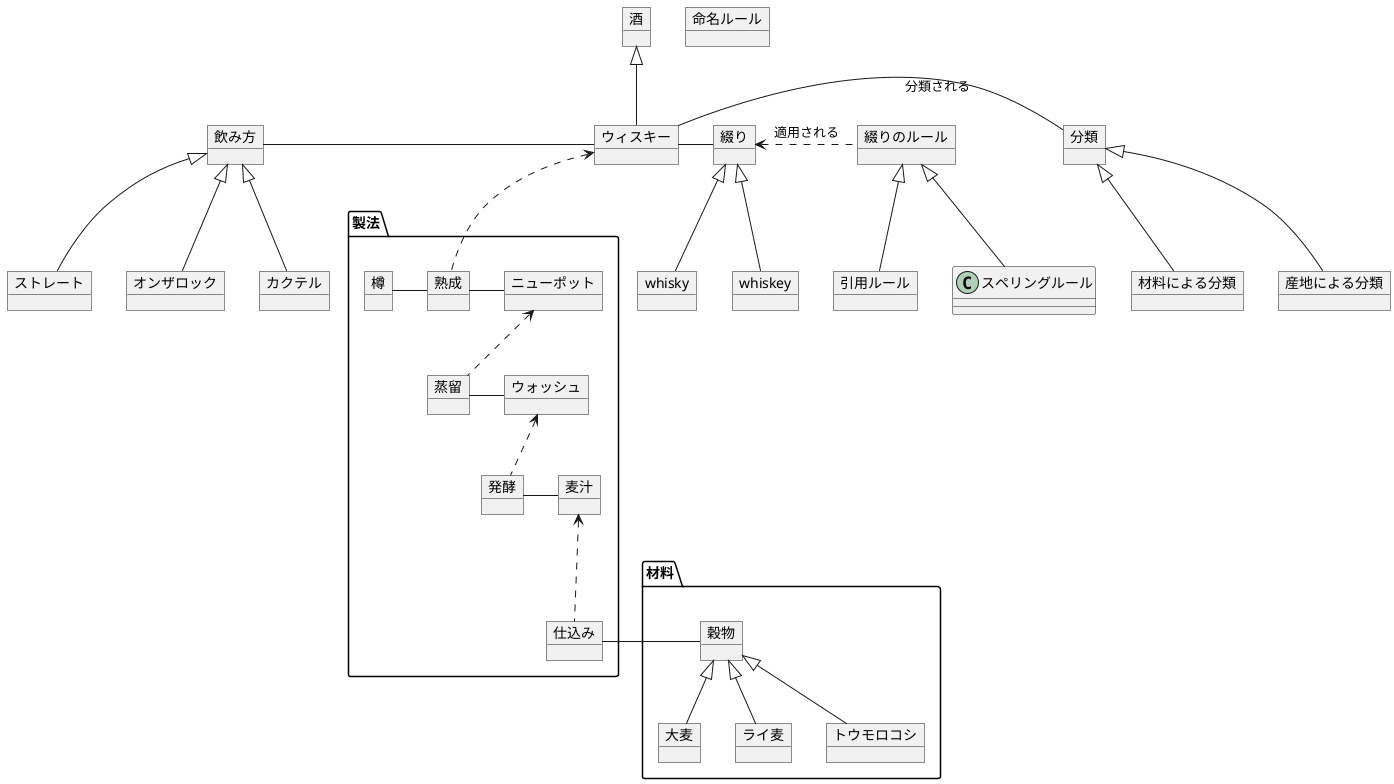 @startuml ウィスキーのモデル
object 酒
object ウィスキー
酒 <|-- ウィスキー

package 材料 {
  object 穀物
  object 大麦
  object ライ麦
  object トウモロコシ

  穀物 <|-- 大麦
  穀物 <|-- ライ麦
  穀物 <|-- トウモロコシ
}

package 製法 {
  object 仕込み
  object 麦汁
  object 発酵
  object ウォッシュ
  object 蒸留
  object ニューポット
  object 樽
  object 熟成

  仕込み - 穀物
  麦汁 <.. 仕込み
  発酵 - 麦汁
  ウォッシュ <.. 発酵
  蒸留 - ウォッシュ
  ニューポット <.. 蒸留
  熟成 - ニューポット
  樽 - 熟成
  ウィスキー <.. 熟成
}

object 分類
object 材料による分類
object 産地による分類
分類 <|-- 材料による分類
分類 <|-- 産地による分類
ウィスキー - 分類: 分類される

object 飲み方
object ストレート
object オンザロック
object カクテル
飲み方 <|-- ストレート
飲み方 <|-- オンザロック
飲み方 <|-- カクテル
飲み方 - ウィスキー

object 綴り
object whisky
object whiskey
綴り <|-- whisky
綴り <|-- whiskey
ウィスキー - 綴り

object 綴りのルール
object 命名ルール
object 引用ルール
綴りのルール <|-- スペリングルール
綴りのルール <|-- 引用ルール
綴り <. 綴りのルール: 適用される
@enduml
